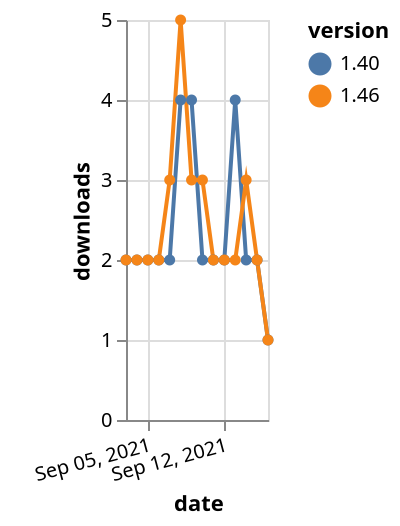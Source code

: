 {"$schema": "https://vega.github.io/schema/vega-lite/v5.json", "description": "A simple bar chart with embedded data.", "data": {"values": [{"date": "2021-09-03", "total": 1372, "delta": 2, "version": "1.40"}, {"date": "2021-09-04", "total": 1374, "delta": 2, "version": "1.40"}, {"date": "2021-09-05", "total": 1376, "delta": 2, "version": "1.40"}, {"date": "2021-09-06", "total": 1378, "delta": 2, "version": "1.40"}, {"date": "2021-09-07", "total": 1380, "delta": 2, "version": "1.40"}, {"date": "2021-09-08", "total": 1384, "delta": 4, "version": "1.40"}, {"date": "2021-09-09", "total": 1388, "delta": 4, "version": "1.40"}, {"date": "2021-09-10", "total": 1390, "delta": 2, "version": "1.40"}, {"date": "2021-09-11", "total": 1392, "delta": 2, "version": "1.40"}, {"date": "2021-09-12", "total": 1394, "delta": 2, "version": "1.40"}, {"date": "2021-09-13", "total": 1398, "delta": 4, "version": "1.40"}, {"date": "2021-09-14", "total": 1400, "delta": 2, "version": "1.40"}, {"date": "2021-09-15", "total": 1402, "delta": 2, "version": "1.40"}, {"date": "2021-09-16", "total": 1403, "delta": 1, "version": "1.40"}, {"date": "2021-09-03", "total": 370, "delta": 2, "version": "1.46"}, {"date": "2021-09-04", "total": 372, "delta": 2, "version": "1.46"}, {"date": "2021-09-05", "total": 374, "delta": 2, "version": "1.46"}, {"date": "2021-09-06", "total": 376, "delta": 2, "version": "1.46"}, {"date": "2021-09-07", "total": 379, "delta": 3, "version": "1.46"}, {"date": "2021-09-08", "total": 384, "delta": 5, "version": "1.46"}, {"date": "2021-09-09", "total": 387, "delta": 3, "version": "1.46"}, {"date": "2021-09-10", "total": 390, "delta": 3, "version": "1.46"}, {"date": "2021-09-11", "total": 392, "delta": 2, "version": "1.46"}, {"date": "2021-09-12", "total": 394, "delta": 2, "version": "1.46"}, {"date": "2021-09-13", "total": 396, "delta": 2, "version": "1.46"}, {"date": "2021-09-14", "total": 399, "delta": 3, "version": "1.46"}, {"date": "2021-09-15", "total": 401, "delta": 2, "version": "1.46"}, {"date": "2021-09-16", "total": 402, "delta": 1, "version": "1.46"}]}, "width": "container", "mark": {"type": "line", "point": {"filled": true}}, "encoding": {"x": {"field": "date", "type": "temporal", "timeUnit": "yearmonthdate", "title": "date", "axis": {"labelAngle": -15}}, "y": {"field": "delta", "type": "quantitative", "title": "downloads"}, "color": {"field": "version", "type": "nominal"}, "tooltip": {"field": "delta"}}}